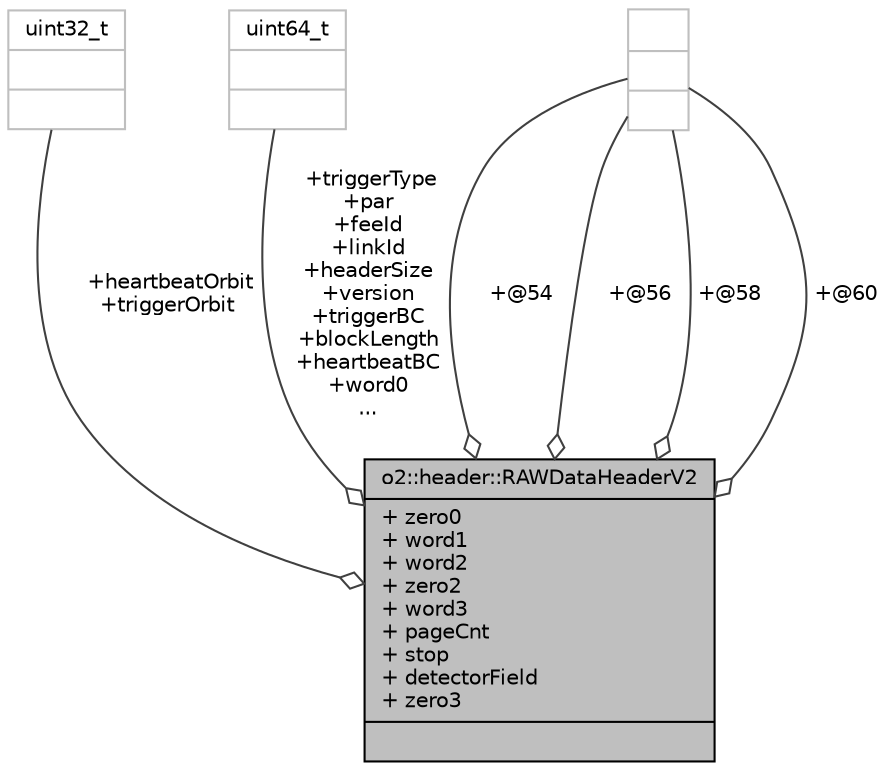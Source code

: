 digraph "o2::header::RAWDataHeaderV2"
{
 // INTERACTIVE_SVG=YES
  bgcolor="transparent";
  edge [fontname="Helvetica",fontsize="10",labelfontname="Helvetica",labelfontsize="10"];
  node [fontname="Helvetica",fontsize="10",shape=record];
  Node1 [label="{o2::header::RAWDataHeaderV2\n|+ zero0\l+ word1\l+ word2\l+ zero2\l+ word3\l+ pageCnt\l+ stop\l+ detectorField\l+ zero3\l|}",height=0.2,width=0.4,color="black", fillcolor="grey75", style="filled" fontcolor="black"];
  Node2 -> Node1 [color="grey25",fontsize="10",style="solid",label=" +heartbeatOrbit\n+triggerOrbit" ,arrowhead="odiamond",fontname="Helvetica"];
  Node2 [label="{uint32_t\n||}",height=0.2,width=0.4,color="grey75"];
  Node3 -> Node1 [color="grey25",fontsize="10",style="solid",label=" +triggerType\n+par\n+feeId\n+linkId\n+headerSize\n+version\n+triggerBC\n+blockLength\n+heartbeatBC\n+word0\n..." ,arrowhead="odiamond",fontname="Helvetica"];
  Node3 [label="{uint64_t\n||}",height=0.2,width=0.4,color="grey75"];
  Node4 -> Node1 [color="grey25",fontsize="10",style="solid",label=" +@54" ,arrowhead="odiamond",fontname="Helvetica"];
  Node4 [label="{\n||}",height=0.2,width=0.4,color="grey75"];
  Node4 -> Node1 [color="grey25",fontsize="10",style="solid",label=" +@56" ,arrowhead="odiamond",fontname="Helvetica"];
  Node4 -> Node1 [color="grey25",fontsize="10",style="solid",label=" +@58" ,arrowhead="odiamond",fontname="Helvetica"];
  Node4 -> Node1 [color="grey25",fontsize="10",style="solid",label=" +@60" ,arrowhead="odiamond",fontname="Helvetica"];
}
